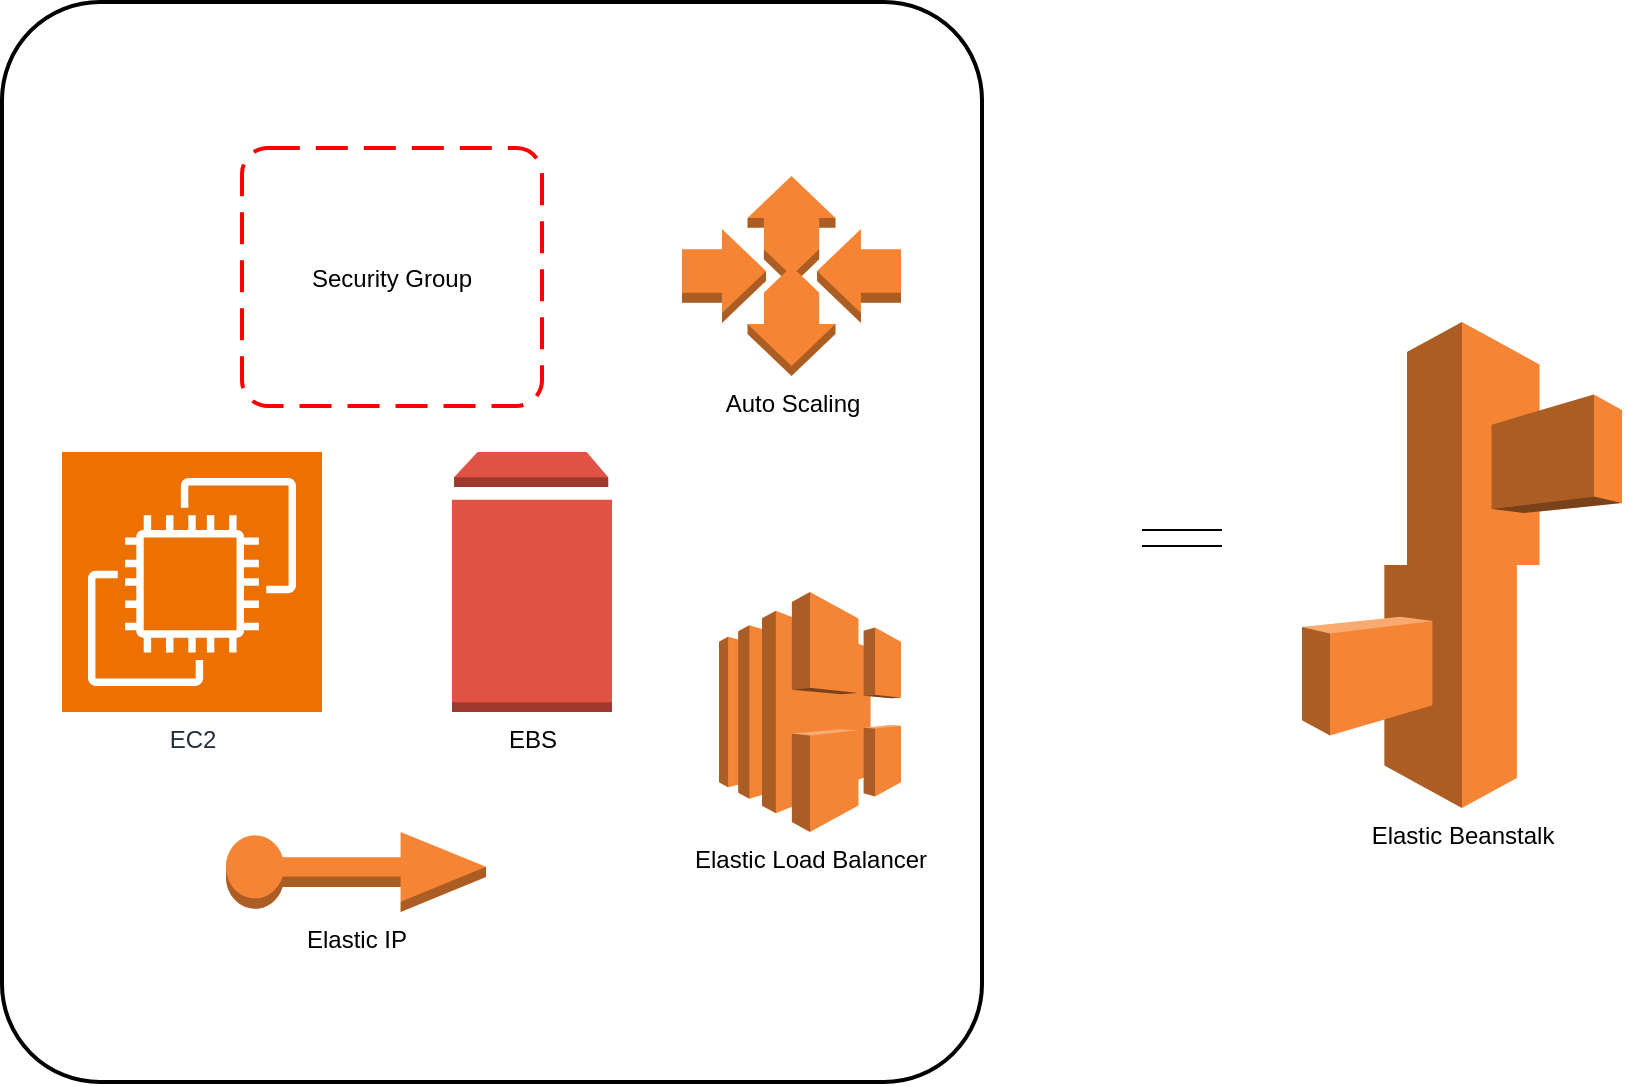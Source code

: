 <mxfile version="24.8.4">
  <diagram name="Página-1" id="rjEv8GBoKU_cD55AWzVr">
    <mxGraphModel dx="2261" dy="706" grid="1" gridSize="10" guides="1" tooltips="1" connect="1" arrows="1" fold="1" page="1" pageScale="1" pageWidth="827" pageHeight="1169" math="0" shadow="0">
      <root>
        <mxCell id="0" />
        <mxCell id="1" parent="0" />
        <mxCell id="SAvaUUXx-h0IU91rrAJy-1" value="Elastic Beanstalk" style="outlineConnect=0;dashed=0;verticalLabelPosition=bottom;verticalAlign=top;align=center;html=1;shape=mxgraph.aws3.elastic_beanstalk;fillColor=#F58534;gradientColor=none;" vertex="1" parent="1">
          <mxGeometry x="60" y="330" width="160" height="243" as="geometry" />
        </mxCell>
        <mxCell id="SAvaUUXx-h0IU91rrAJy-2" value="Auto Scaling" style="outlineConnect=0;dashed=0;verticalLabelPosition=bottom;verticalAlign=top;align=center;html=1;shape=mxgraph.aws3.auto_scaling;fillColor=#F58534;gradientColor=none;" vertex="1" parent="1">
          <mxGeometry x="-250" y="257" width="109.5" height="100" as="geometry" />
        </mxCell>
        <mxCell id="SAvaUUXx-h0IU91rrAJy-3" value="Elastic IP" style="outlineConnect=0;dashed=0;verticalLabelPosition=bottom;verticalAlign=top;align=center;html=1;shape=mxgraph.aws3.elastic_ip;fillColor=#F58534;gradientColor=none;" vertex="1" parent="1">
          <mxGeometry x="-478" y="585" width="130" height="40" as="geometry" />
        </mxCell>
        <mxCell id="SAvaUUXx-h0IU91rrAJy-5" value="Security Group" style="rounded=1;arcSize=10;dashed=1;strokeColor=#ff0000;fillColor=none;gradientColor=none;dashPattern=8 4;strokeWidth=2;" vertex="1" parent="1">
          <mxGeometry x="-470" y="243" width="150" height="129" as="geometry" />
        </mxCell>
        <mxCell id="SAvaUUXx-h0IU91rrAJy-9" value="EC2" style="sketch=0;points=[[0,0,0],[0.25,0,0],[0.5,0,0],[0.75,0,0],[1,0,0],[0,1,0],[0.25,1,0],[0.5,1,0],[0.75,1,0],[1,1,0],[0,0.25,0],[0,0.5,0],[0,0.75,0],[1,0.25,0],[1,0.5,0],[1,0.75,0]];outlineConnect=0;fontColor=#232F3E;fillColor=#ED7100;strokeColor=#ffffff;dashed=0;verticalLabelPosition=bottom;verticalAlign=top;align=center;html=1;fontSize=12;fontStyle=0;aspect=fixed;shape=mxgraph.aws4.resourceIcon;resIcon=mxgraph.aws4.ec2;" vertex="1" parent="1">
          <mxGeometry x="-560" y="395" width="130" height="130" as="geometry" />
        </mxCell>
        <mxCell id="SAvaUUXx-h0IU91rrAJy-11" value="Elastic Load Balancer" style="outlineConnect=0;dashed=0;verticalLabelPosition=bottom;verticalAlign=top;align=center;html=1;shape=mxgraph.aws3.elastic_load_balancing;fillColor=#F58536;gradientColor=none;" vertex="1" parent="1">
          <mxGeometry x="-231.5" y="465" width="91" height="120" as="geometry" />
        </mxCell>
        <mxCell id="SAvaUUXx-h0IU91rrAJy-12" value="EBS" style="outlineConnect=0;dashed=0;verticalLabelPosition=bottom;verticalAlign=top;align=center;html=1;shape=mxgraph.aws3.volume;fillColor=#E05243;gradientColor=none;" vertex="1" parent="1">
          <mxGeometry x="-365" y="395" width="80" height="130" as="geometry" />
        </mxCell>
        <mxCell id="SAvaUUXx-h0IU91rrAJy-16" value="" style="rounded=1;arcSize=10;dashed=0;fillColor=none;gradientColor=none;strokeWidth=2;glass=0;" vertex="1" parent="1">
          <mxGeometry x="-590" y="170" width="490" height="540" as="geometry" />
        </mxCell>
        <mxCell id="SAvaUUXx-h0IU91rrAJy-18" value="" style="line;strokeWidth=1;fillColor=none;align=left;verticalAlign=middle;spacingTop=-1;spacingLeft=3;spacingRight=3;rotatable=0;labelPosition=right;points=[];portConstraint=eastwest;strokeColor=inherit;textShadow=0;fontSize=50;" vertex="1" parent="1">
          <mxGeometry x="-20" y="430" width="40" height="8" as="geometry" />
        </mxCell>
        <mxCell id="SAvaUUXx-h0IU91rrAJy-19" value="" style="line;strokeWidth=1;fillColor=none;align=left;verticalAlign=middle;spacingTop=-1;spacingLeft=3;spacingRight=3;rotatable=0;labelPosition=right;points=[];portConstraint=eastwest;strokeColor=inherit;fontSize=56;" vertex="1" parent="1">
          <mxGeometry x="-20" y="438" width="40" height="8" as="geometry" />
        </mxCell>
      </root>
    </mxGraphModel>
  </diagram>
</mxfile>
